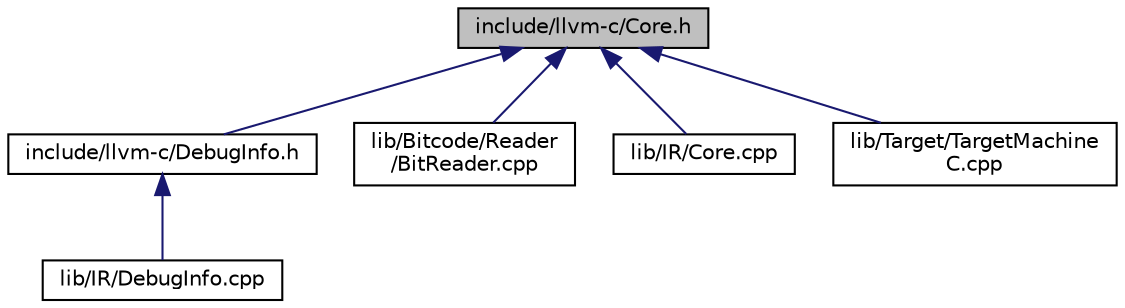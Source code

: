 digraph "include/llvm-c/Core.h"
{
 // LATEX_PDF_SIZE
  bgcolor="transparent";
  edge [fontname="Helvetica",fontsize="10",labelfontname="Helvetica",labelfontsize="10"];
  node [fontname="Helvetica",fontsize="10",shape="box"];
  Node1 [label="include/llvm-c/Core.h",height=0.2,width=0.4,color="black", fillcolor="grey75", style="filled", fontcolor="black",tooltip=" "];
  Node1 -> Node2 [dir="back",color="midnightblue",fontsize="10",style="solid",fontname="Helvetica"];
  Node2 [label="include/llvm-c/DebugInfo.h",height=0.2,width=0.4,color="black",URL="$llvm-c_2DebugInfo_8h.html",tooltip=" "];
  Node2 -> Node3 [dir="back",color="midnightblue",fontsize="10",style="solid",fontname="Helvetica"];
  Node3 [label="lib/IR/DebugInfo.cpp",height=0.2,width=0.4,color="black",URL="$DebugInfo_8cpp.html",tooltip=" "];
  Node1 -> Node4 [dir="back",color="midnightblue",fontsize="10",style="solid",fontname="Helvetica"];
  Node4 [label="lib/Bitcode/Reader\l/BitReader.cpp",height=0.2,width=0.4,color="black",URL="$BitReader_8cpp.html",tooltip=" "];
  Node1 -> Node5 [dir="back",color="midnightblue",fontsize="10",style="solid",fontname="Helvetica"];
  Node5 [label="lib/IR/Core.cpp",height=0.2,width=0.4,color="black",URL="$IR_2Core_8cpp.html",tooltip=" "];
  Node1 -> Node6 [dir="back",color="midnightblue",fontsize="10",style="solid",fontname="Helvetica"];
  Node6 [label="lib/Target/TargetMachine\lC.cpp",height=0.2,width=0.4,color="black",URL="$TargetMachineC_8cpp.html",tooltip=" "];
}
